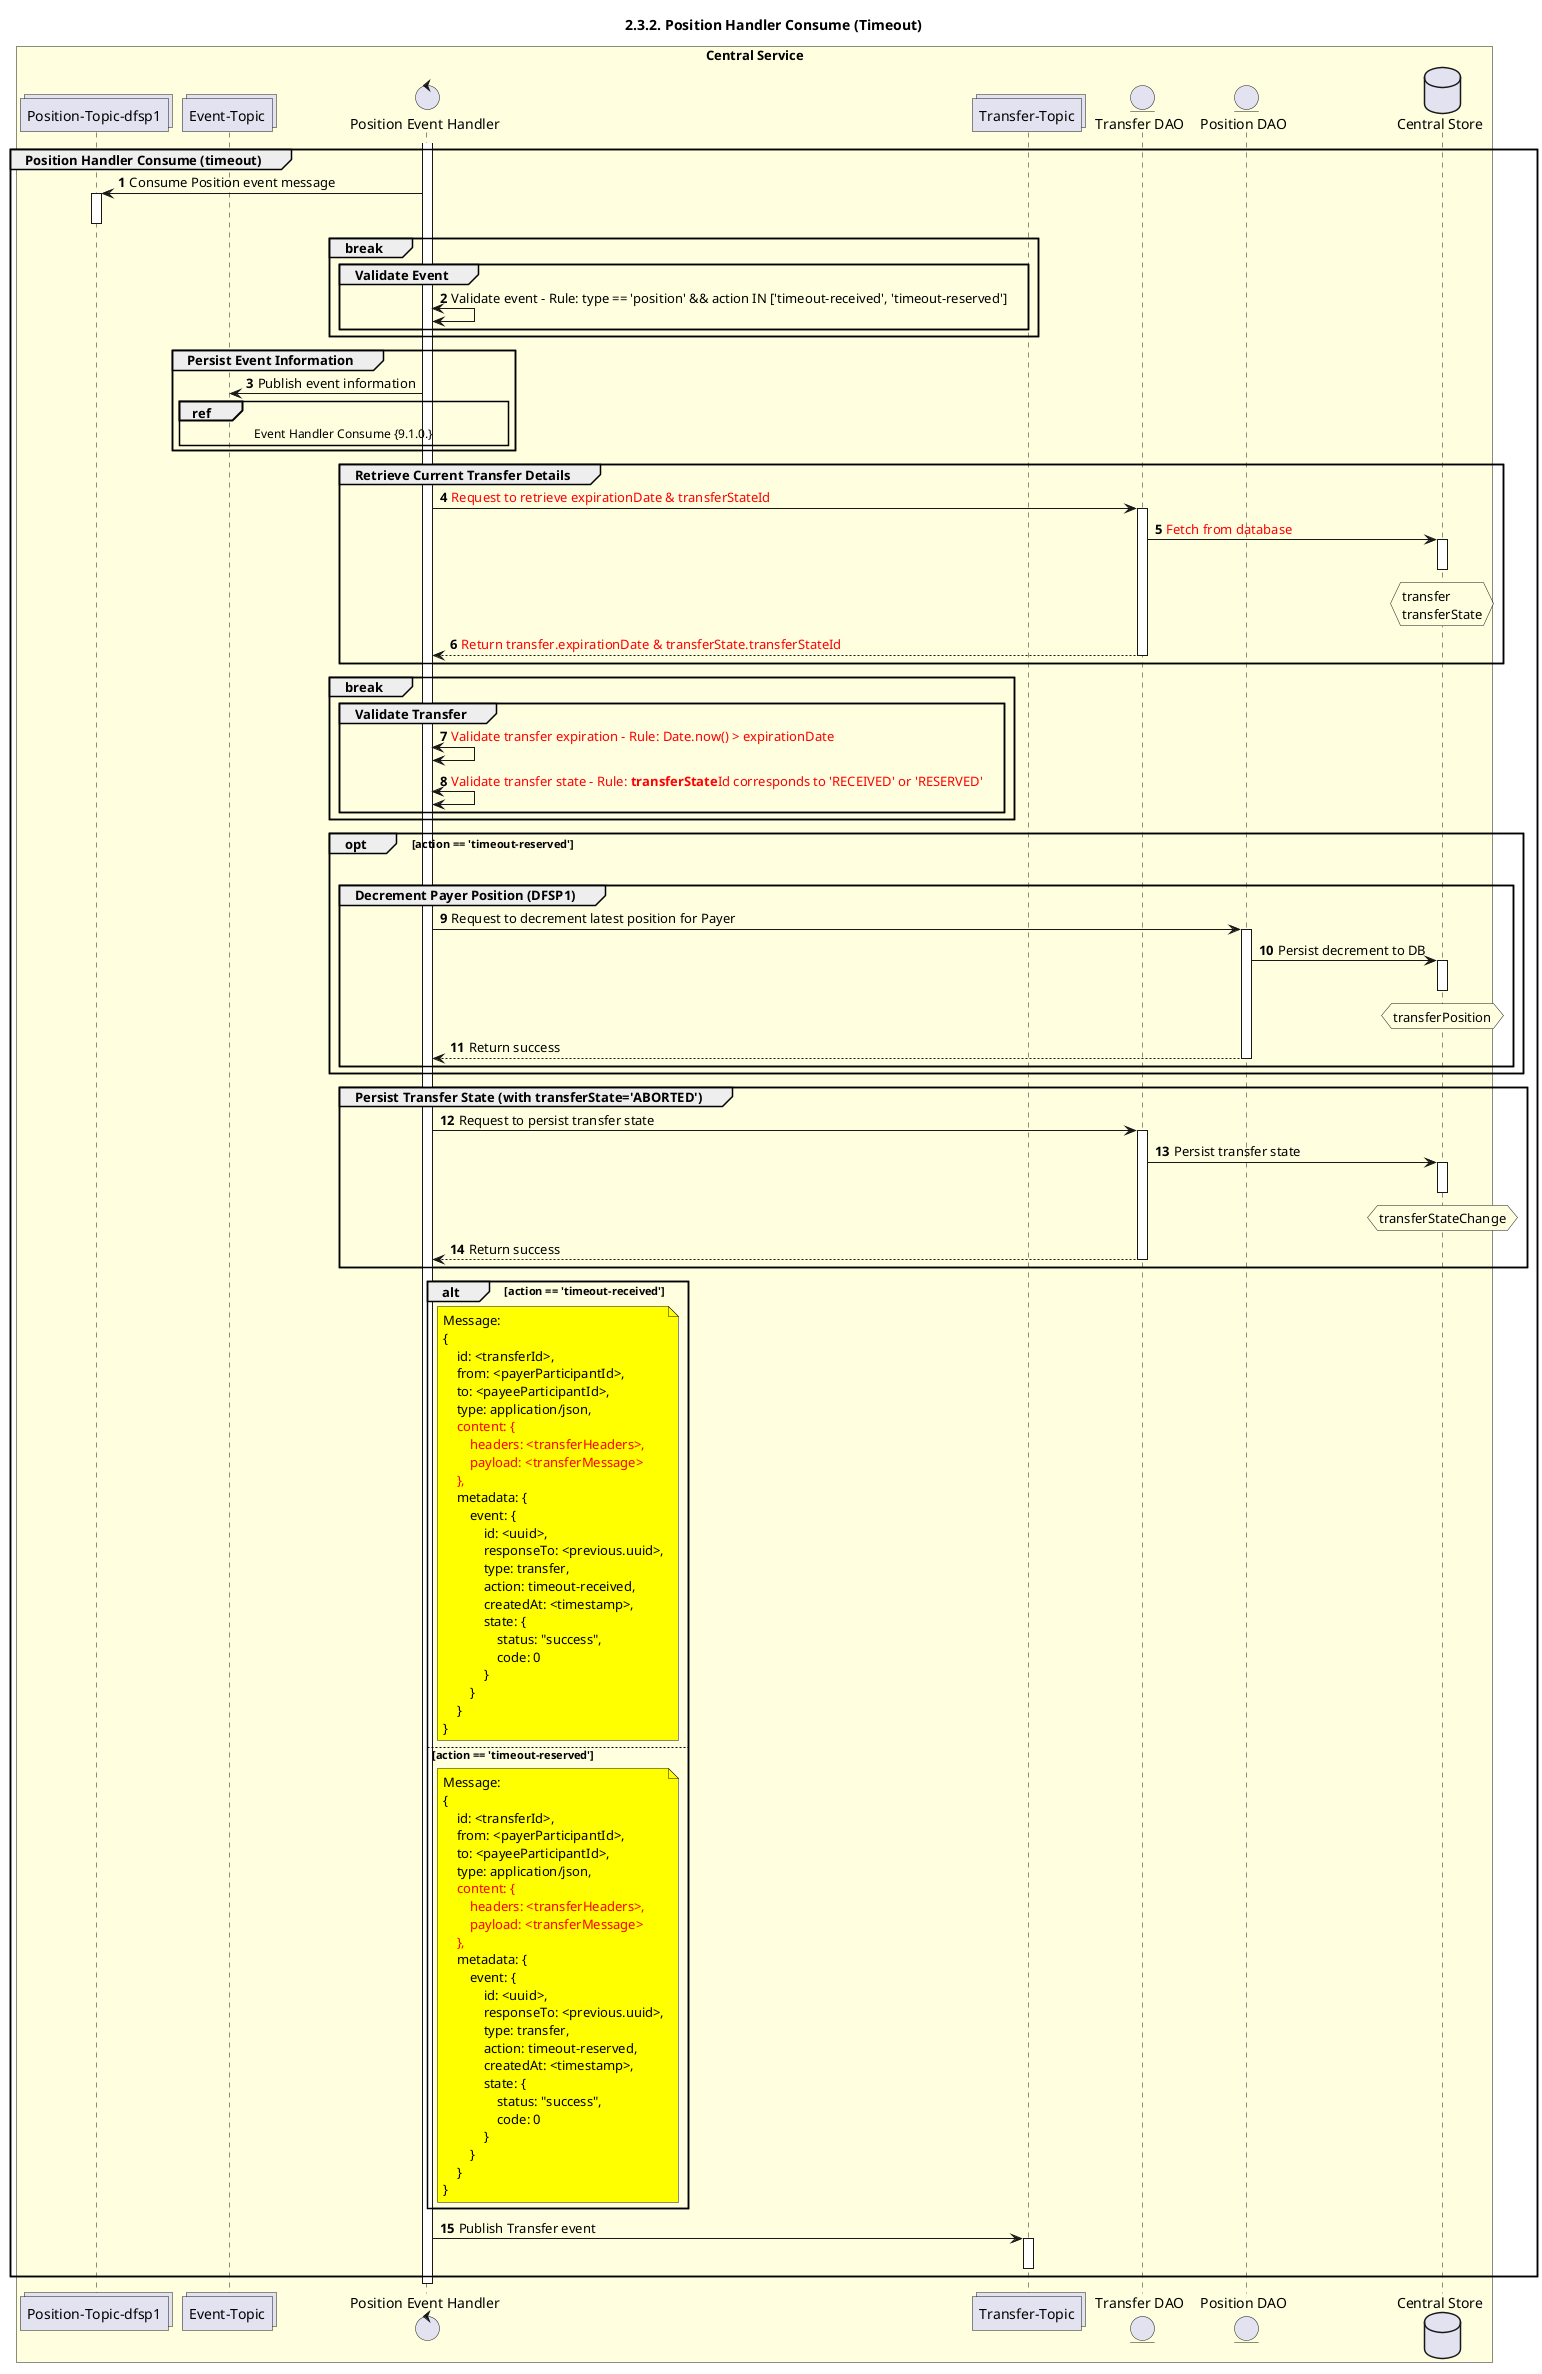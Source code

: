 @startuml
' declate title
title 2.3.2. Position Handler Consume (Timeout)

autonumber

' Actor Keys:
'   boundary - APIs/Interfaces, etc
'   collections - Kafka Topics
'   control - Kafka Consumers
'   entity - Database Access Objects
'   database - Database Persistance Store

' declare actors
collections "Position-Topic-dfsp1" as TOPIC_POSITION_DFSP1
control "Position Event Handler" as POS_HANDLER
collections "Transfer-Topic" as TOPIC_TRANSFERS
collections "Event-Topic" as TOPIC_EVENT
entity "Transfer DAO" as TRANS_DAO
entity "Position DAO" as POS_DAO
database "Central Store" as DB

box "Central Service" #LightYellow
    participant TOPIC_POSITION_DFSP1
    participant TOPIC_EVENT
    participant POS_HANDLER
    participant TOPIC_TRANSFERS
    participant TRANS_DAO
    participant POS_DAO
    participant DB
end box

' start flow
activate POS_HANDLER
group Position Handler Consume (timeout)
    TOPIC_POSITION_DFSP1 <- POS_HANDLER: Consume Position event message
    activate TOPIC_POSITION_DFSP1
    deactivate TOPIC_POSITION_DFSP1

    break
        group Validate Event
            POS_HANDLER <-> POS_HANDLER: Validate event - Rule: type == 'position' && action IN ['timeout-received', 'timeout-reserved']
        end
    end

    group Persist Event Information
        POS_HANDLER -> TOPIC_EVENT: Publish event information
        ref over POS_HANDLER, TOPIC_EVENT :  Event Handler Consume {9.1.0.} 
    end
        
    group Retrieve Current Transfer Details
        POS_HANDLER -> TRANS_DAO: <color #FF0000>Request to retrieve expirationDate & transferStateId</color>
        activate TRANS_DAO
        TRANS_DAO -> DB: <color #FF0000>Fetch from database</color>
        activate DB
        deactivate DB
        hnote over DB #lightyellow
            transfer
            transferState
        end note
        POS_HANDLER <-- TRANS_DAO: <color #FF0000>Return transfer.expirationDate & transferState.transferStateId</color>
        deactivate TRANS_DAO
    end

    break
        group Validate Transfer
            POS_HANDLER <-> POS_HANDLER: <color #FF0000>Validate transfer expiration - Rule: Date.now() > expirationDate</color>
            POS_HANDLER <-> POS_HANDLER: <color #FF0000>Validate transfer state - Rule: **transferState**Id corresponds to 'RECEIVED' or 'RESERVED'</color>
        end
    end

    opt action == 'timeout-reserved'
        |||
        group Decrement Payer Position (DFSP1)
            POS_HANDLER -> POS_DAO: Request to decrement latest position for Payer
            activate POS_DAO
            POS_DAO -> DB: Persist decrement to DB
            activate DB
            deactivate DB
            hnote over DB #lightyellow
                transferPosition
            end note
            POS_DAO --> POS_HANDLER: Return success
            deactivate POS_DAO
        end
    end

    group Persist Transfer State (with transferState='ABORTED')
        POS_HANDLER -> TRANS_DAO: Request to persist transfer state
        activate TRANS_DAO
        TRANS_DAO -> DB: Persist transfer state
        activate DB
        deactivate DB
        hnote over DB #lightyellow
            transferStateChange
        end note
        TRANS_DAO --> POS_HANDLER: Return success
        deactivate TRANS_DAO
    end

    alt action == 'timeout-received'
        note right of POS_HANDLER #yellow
            Message:
            {
                id: <transferId>,
                from: <payerParticipantId>,
                to: <payeeParticipantId>,
                type: application/json,
                <color #FF0000>content: {</color>
                    <color #FF0000>headers: <transferHeaders>,</color>
                    <color #FF0000>payload: <transferMessage></color>
                <color #FF0000>},</color>
                metadata: {
                    event: {
                        id: <uuid>,
                        responseTo: <previous.uuid>,
                        type: transfer,
                        action: timeout-received,
                        createdAt: <timestamp>,
                        state: {
                            status: "success",
                            code: 0
                        }
                    }
                }
            }
        end note
    else action == 'timeout-reserved'
        note right of POS_HANDLER #yellow
            Message:
            {
                id: <transferId>,
                from: <payerParticipantId>,
                to: <payeeParticipantId>,
                type: application/json,
                <color #FF0000>content: {</color>
                    <color #FF0000>headers: <transferHeaders>,</color>
                    <color #FF0000>payload: <transferMessage></color>
                <color #FF0000>},</color>
                metadata: {
                    event: {
                        id: <uuid>,
                        responseTo: <previous.uuid>,
                        type: transfer,
                        action: timeout-reserved,
                        createdAt: <timestamp>,
                        state: {
                            status: "success",
                            code: 0
                        }
                    }
                }
            }
        end note
    end
    POS_HANDLER -> TOPIC_TRANSFERS: Publish Transfer event
    activate TOPIC_TRANSFERS
    deactivate TOPIC_TRANSFERS
end
deactivate POS_HANDLER
@enduml
